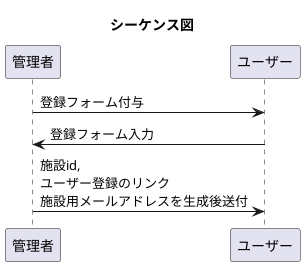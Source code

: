 @startuml
title シーケンス図
管理者 -> ユーザー : 登録フォーム付与
ユーザー -> 管理者 : 登録フォーム入力
管理者 -> ユーザー : 施設id,\nユーザー登録のリンク\n施設用メールアドレスを生成後送付
@enduml